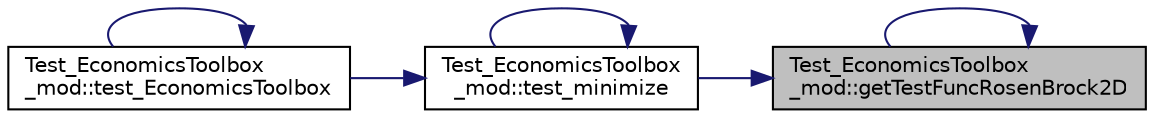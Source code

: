 digraph "Test_EconomicsToolbox_mod::getTestFuncRosenBrock2D"
{
 // LATEX_PDF_SIZE
  edge [fontname="Helvetica",fontsize="10",labelfontname="Helvetica",labelfontsize="10"];
  node [fontname="Helvetica",fontsize="10",shape=record];
  rankdir="RL";
  Node1 [label="Test_EconomicsToolbox\l_mod::getTestFuncRosenBrock2D",height=0.2,width=0.4,color="black", fillcolor="grey75", style="filled", fontcolor="black",tooltip=" "];
  Node1 -> Node1 [dir="back",color="midnightblue",fontsize="10",style="solid",fontname="Helvetica"];
  Node1 -> Node2 [dir="back",color="midnightblue",fontsize="10",style="solid",fontname="Helvetica"];
  Node2 [label="Test_EconomicsToolbox\l_mod::test_minimize",height=0.2,width=0.4,color="black", fillcolor="white", style="filled",URL="$namespaceTest__EconomicsToolbox__mod.html#ab96e33441f08a17e0950c5334bef874d",tooltip=" "];
  Node2 -> Node3 [dir="back",color="midnightblue",fontsize="10",style="solid",fontname="Helvetica"];
  Node3 [label="Test_EconomicsToolbox\l_mod::test_EconomicsToolbox",height=0.2,width=0.4,color="black", fillcolor="white", style="filled",URL="$namespaceTest__EconomicsToolbox__mod.html#a875f9223bcccbf36fdcf63085a56acd0",tooltip=" "];
  Node3 -> Node3 [dir="back",color="midnightblue",fontsize="10",style="solid",fontname="Helvetica"];
  Node2 -> Node2 [dir="back",color="midnightblue",fontsize="10",style="solid",fontname="Helvetica"];
}
